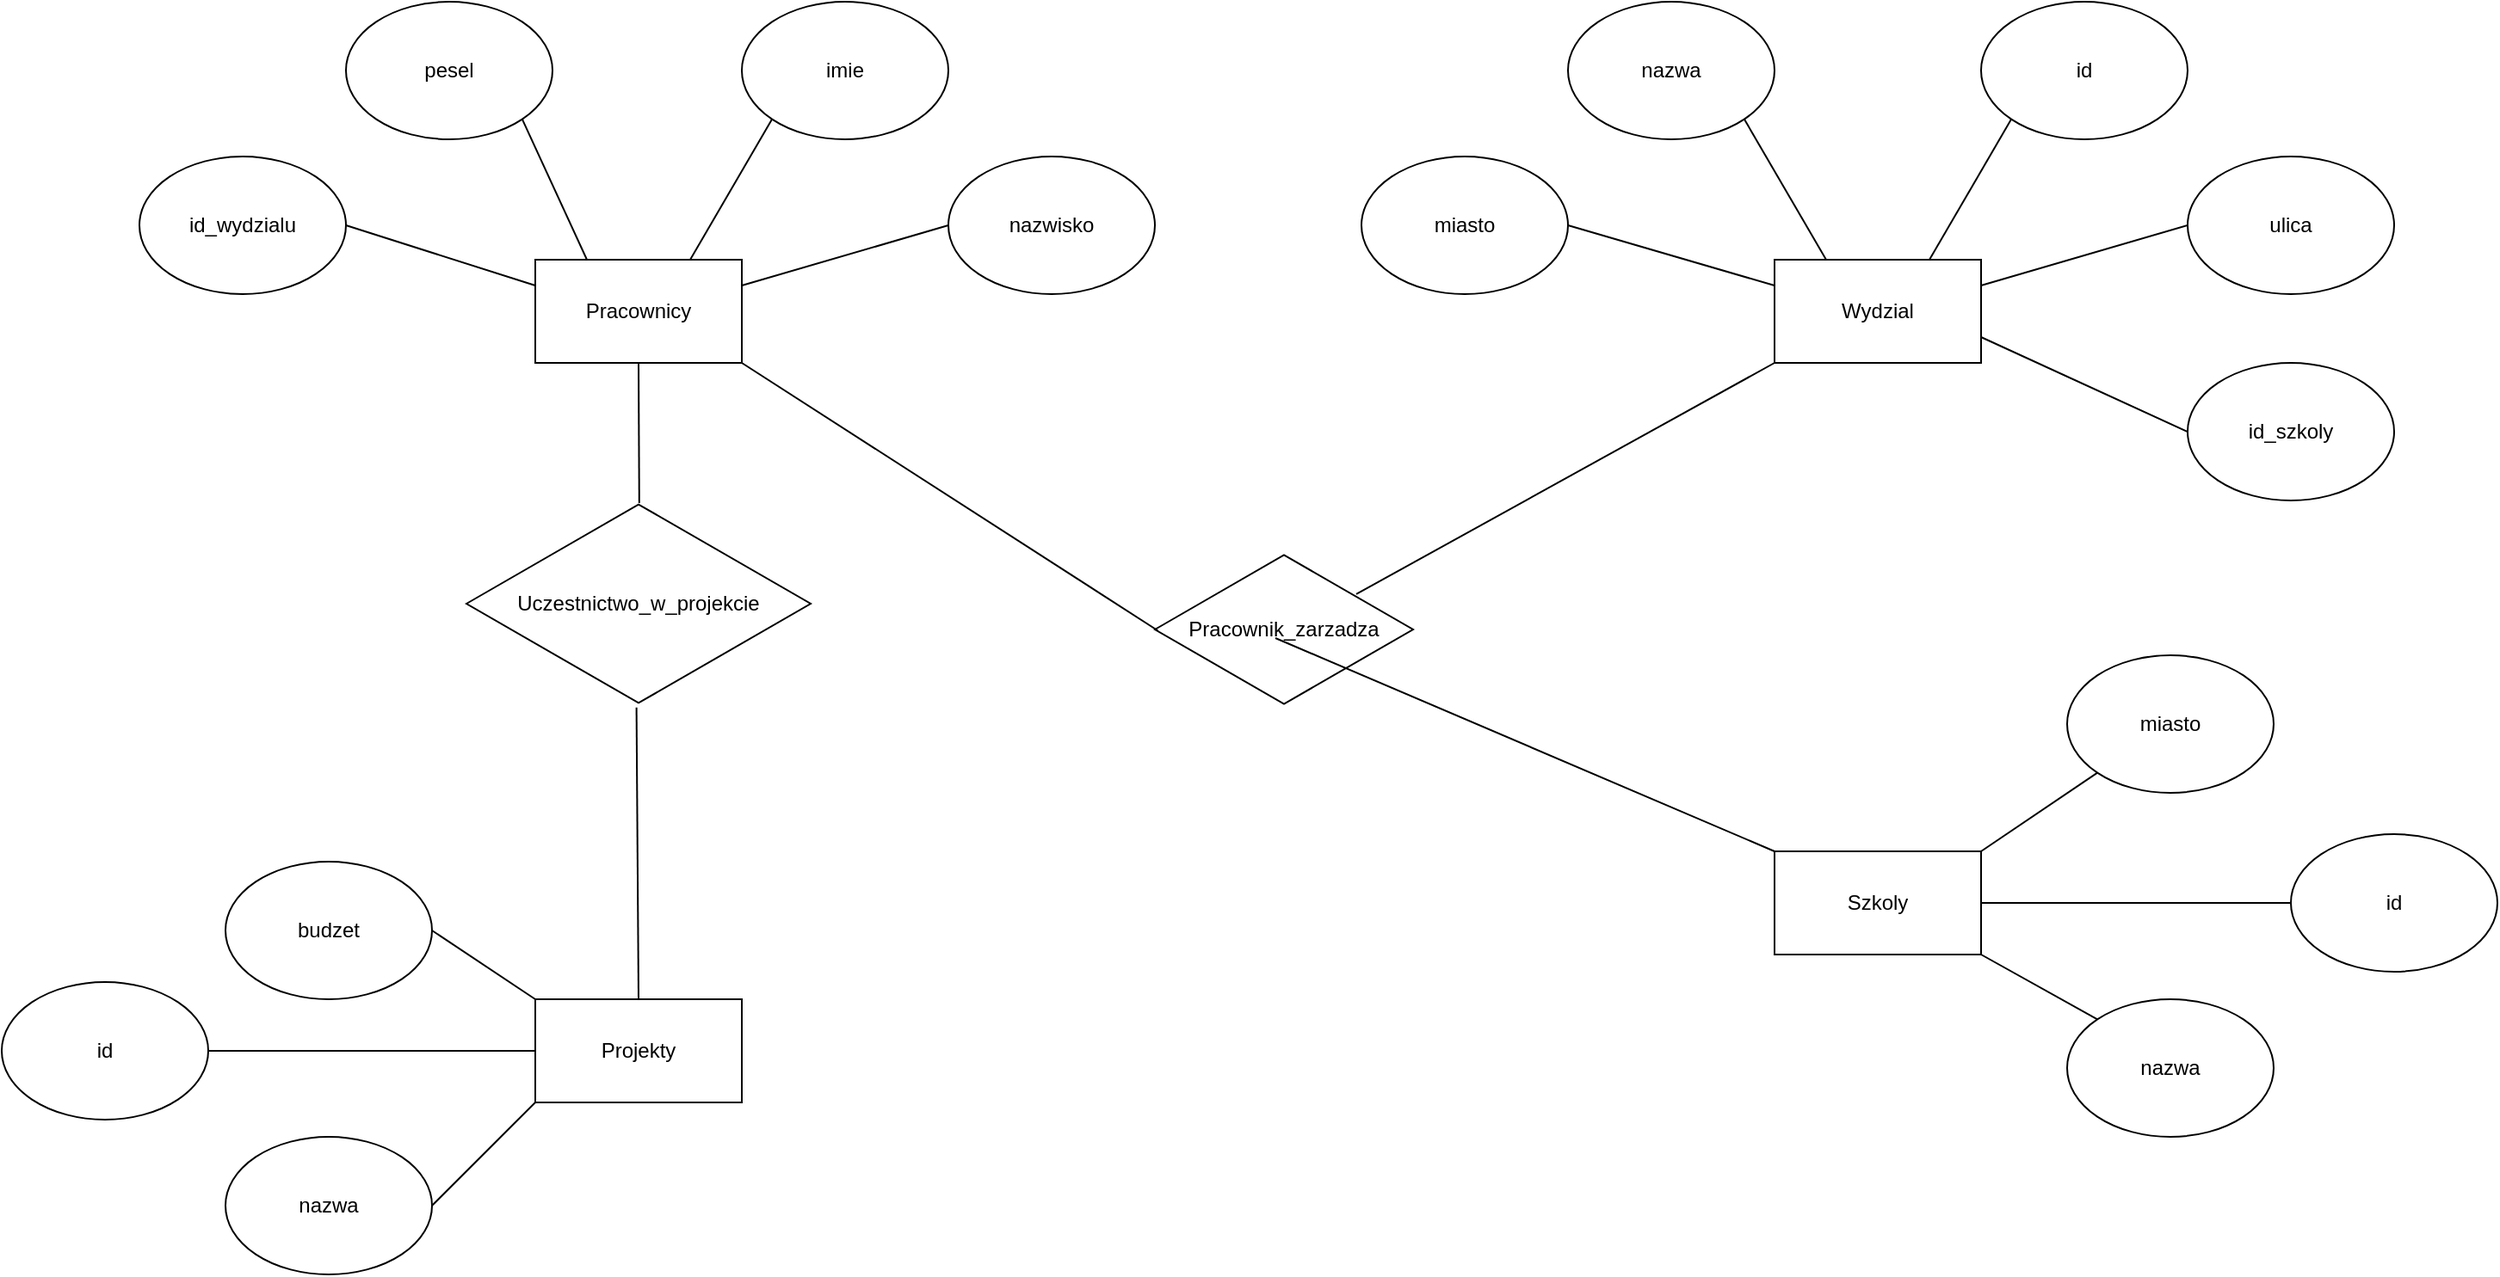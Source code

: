 <mxfile version="24.7.17">
  <diagram name="Strona-1" id="F5jWTiKt9q87XYjb5o2e">
    <mxGraphModel dx="2466" dy="942" grid="1" gridSize="10" guides="1" tooltips="1" connect="1" arrows="1" fold="1" page="1" pageScale="1" pageWidth="827" pageHeight="1169" math="0" shadow="0">
      <root>
        <mxCell id="0" />
        <mxCell id="1" parent="0" />
        <mxCell id="0DBAb4zutxslMaXPoEHi-1" value="Pracownicy" style="rounded=0;whiteSpace=wrap;html=1;" vertex="1" parent="1">
          <mxGeometry x="130" y="180" width="120" height="60" as="geometry" />
        </mxCell>
        <mxCell id="0DBAb4zutxslMaXPoEHi-2" value="pesel" style="ellipse;whiteSpace=wrap;html=1;" vertex="1" parent="1">
          <mxGeometry x="20" y="30" width="120" height="80" as="geometry" />
        </mxCell>
        <mxCell id="0DBAb4zutxslMaXPoEHi-3" value="" style="endArrow=none;html=1;rounded=0;entryX=1;entryY=1;entryDx=0;entryDy=0;exitX=0.25;exitY=0;exitDx=0;exitDy=0;" edge="1" parent="1" source="0DBAb4zutxslMaXPoEHi-1" target="0DBAb4zutxslMaXPoEHi-2">
          <mxGeometry width="50" height="50" relative="1" as="geometry">
            <mxPoint x="390" y="340" as="sourcePoint" />
            <mxPoint x="440" y="290" as="targetPoint" />
          </mxGeometry>
        </mxCell>
        <mxCell id="0DBAb4zutxslMaXPoEHi-4" value="imie" style="ellipse;whiteSpace=wrap;html=1;" vertex="1" parent="1">
          <mxGeometry x="250" y="30" width="120" height="80" as="geometry" />
        </mxCell>
        <mxCell id="0DBAb4zutxslMaXPoEHi-5" value="" style="endArrow=none;html=1;rounded=0;entryX=0;entryY=1;entryDx=0;entryDy=0;exitX=0.75;exitY=0;exitDx=0;exitDy=0;" edge="1" parent="1" source="0DBAb4zutxslMaXPoEHi-1" target="0DBAb4zutxslMaXPoEHi-4">
          <mxGeometry width="50" height="50" relative="1" as="geometry">
            <mxPoint x="390" y="340" as="sourcePoint" />
            <mxPoint x="440" y="290" as="targetPoint" />
          </mxGeometry>
        </mxCell>
        <mxCell id="0DBAb4zutxslMaXPoEHi-6" value="" style="endArrow=none;html=1;rounded=0;entryX=0;entryY=0.5;entryDx=0;entryDy=0;exitX=1;exitY=0.25;exitDx=0;exitDy=0;" edge="1" parent="1" source="0DBAb4zutxslMaXPoEHi-1" target="0DBAb4zutxslMaXPoEHi-7">
          <mxGeometry width="50" height="50" relative="1" as="geometry">
            <mxPoint x="260" y="240" as="sourcePoint" />
            <mxPoint x="308" y="158" as="targetPoint" />
          </mxGeometry>
        </mxCell>
        <mxCell id="0DBAb4zutxslMaXPoEHi-7" value="nazwisko" style="ellipse;whiteSpace=wrap;html=1;" vertex="1" parent="1">
          <mxGeometry x="370" y="120" width="120" height="80" as="geometry" />
        </mxCell>
        <mxCell id="0DBAb4zutxslMaXPoEHi-9" value="id_wydzialu" style="ellipse;whiteSpace=wrap;html=1;" vertex="1" parent="1">
          <mxGeometry x="-100" y="120" width="120" height="80" as="geometry" />
        </mxCell>
        <mxCell id="0DBAb4zutxslMaXPoEHi-10" value="" style="endArrow=none;html=1;rounded=0;entryX=1;entryY=0.5;entryDx=0;entryDy=0;exitX=0;exitY=0.25;exitDx=0;exitDy=0;" edge="1" parent="1" source="0DBAb4zutxslMaXPoEHi-1" target="0DBAb4zutxslMaXPoEHi-9">
          <mxGeometry width="50" height="50" relative="1" as="geometry">
            <mxPoint x="390" y="340" as="sourcePoint" />
            <mxPoint x="440" y="290" as="targetPoint" />
          </mxGeometry>
        </mxCell>
        <mxCell id="0DBAb4zutxslMaXPoEHi-11" value="Wydzial" style="rounded=0;whiteSpace=wrap;html=1;" vertex="1" parent="1">
          <mxGeometry x="850" y="180" width="120" height="60" as="geometry" />
        </mxCell>
        <mxCell id="0DBAb4zutxslMaXPoEHi-15" value="nazwa" style="ellipse;whiteSpace=wrap;html=1;" vertex="1" parent="1">
          <mxGeometry x="730" y="30" width="120" height="80" as="geometry" />
        </mxCell>
        <mxCell id="0DBAb4zutxslMaXPoEHi-16" value="id" style="ellipse;whiteSpace=wrap;html=1;" vertex="1" parent="1">
          <mxGeometry x="970" y="30" width="120" height="80" as="geometry" />
        </mxCell>
        <mxCell id="0DBAb4zutxslMaXPoEHi-17" value="ulica" style="ellipse;whiteSpace=wrap;html=1;" vertex="1" parent="1">
          <mxGeometry x="1090" y="120" width="120" height="80" as="geometry" />
        </mxCell>
        <mxCell id="0DBAb4zutxslMaXPoEHi-18" value="miasto" style="ellipse;whiteSpace=wrap;html=1;" vertex="1" parent="1">
          <mxGeometry x="610" y="120" width="120" height="80" as="geometry" />
        </mxCell>
        <mxCell id="0DBAb4zutxslMaXPoEHi-19" value="" style="endArrow=none;html=1;rounded=0;entryX=0;entryY=0.5;entryDx=0;entryDy=0;exitX=1;exitY=0.25;exitDx=0;exitDy=0;" edge="1" parent="1" source="0DBAb4zutxslMaXPoEHi-11" target="0DBAb4zutxslMaXPoEHi-17">
          <mxGeometry width="50" height="50" relative="1" as="geometry">
            <mxPoint x="550" y="240" as="sourcePoint" />
            <mxPoint x="600" y="190" as="targetPoint" />
          </mxGeometry>
        </mxCell>
        <mxCell id="0DBAb4zutxslMaXPoEHi-20" value="" style="endArrow=none;html=1;rounded=0;entryX=1;entryY=0.5;entryDx=0;entryDy=0;exitX=0;exitY=0.25;exitDx=0;exitDy=0;" edge="1" parent="1" source="0DBAb4zutxslMaXPoEHi-11" target="0DBAb4zutxslMaXPoEHi-18">
          <mxGeometry width="50" height="50" relative="1" as="geometry">
            <mxPoint x="550" y="240" as="sourcePoint" />
            <mxPoint x="600" y="190" as="targetPoint" />
          </mxGeometry>
        </mxCell>
        <mxCell id="0DBAb4zutxslMaXPoEHi-21" value="" style="endArrow=none;html=1;rounded=0;entryX=0;entryY=1;entryDx=0;entryDy=0;exitX=0.75;exitY=0;exitDx=0;exitDy=0;" edge="1" parent="1" source="0DBAb4zutxslMaXPoEHi-11" target="0DBAb4zutxslMaXPoEHi-16">
          <mxGeometry width="50" height="50" relative="1" as="geometry">
            <mxPoint x="550" y="240" as="sourcePoint" />
            <mxPoint x="600" y="190" as="targetPoint" />
          </mxGeometry>
        </mxCell>
        <mxCell id="0DBAb4zutxslMaXPoEHi-22" value="" style="endArrow=none;html=1;rounded=0;entryX=1;entryY=1;entryDx=0;entryDy=0;exitX=0.25;exitY=0;exitDx=0;exitDy=0;" edge="1" parent="1" source="0DBAb4zutxslMaXPoEHi-11" target="0DBAb4zutxslMaXPoEHi-15">
          <mxGeometry width="50" height="50" relative="1" as="geometry">
            <mxPoint x="550" y="240" as="sourcePoint" />
            <mxPoint x="600" y="190" as="targetPoint" />
          </mxGeometry>
        </mxCell>
        <mxCell id="0DBAb4zutxslMaXPoEHi-24" value="id_szkoly" style="ellipse;whiteSpace=wrap;html=1;" vertex="1" parent="1">
          <mxGeometry x="1090" y="240" width="120" height="80" as="geometry" />
        </mxCell>
        <mxCell id="0DBAb4zutxslMaXPoEHi-25" value="" style="endArrow=none;html=1;rounded=0;entryX=0;entryY=0.5;entryDx=0;entryDy=0;exitX=1;exitY=0.75;exitDx=0;exitDy=0;" edge="1" parent="1" source="0DBAb4zutxslMaXPoEHi-11" target="0DBAb4zutxslMaXPoEHi-24">
          <mxGeometry width="50" height="50" relative="1" as="geometry">
            <mxPoint x="590" y="340" as="sourcePoint" />
            <mxPoint x="640" y="290" as="targetPoint" />
          </mxGeometry>
        </mxCell>
        <mxCell id="0DBAb4zutxslMaXPoEHi-41" value="Uczestnictwo_w_pr&lt;span style=&quot;background-color: initial;&quot;&gt;ojekcie&lt;/span&gt;" style="html=1;whiteSpace=wrap;aspect=fixed;shape=isoRectangle;" vertex="1" parent="1">
          <mxGeometry x="90" y="320" width="200" height="120" as="geometry" />
        </mxCell>
        <mxCell id="0DBAb4zutxslMaXPoEHi-50" value="Szkoly" style="rounded=0;whiteSpace=wrap;html=1;" vertex="1" parent="1">
          <mxGeometry x="850" y="524" width="120" height="60" as="geometry" />
        </mxCell>
        <mxCell id="0DBAb4zutxslMaXPoEHi-51" value="id" style="ellipse;whiteSpace=wrap;html=1;" vertex="1" parent="1">
          <mxGeometry x="1150" y="514" width="120" height="80" as="geometry" />
        </mxCell>
        <mxCell id="0DBAb4zutxslMaXPoEHi-52" value="miasto" style="ellipse;whiteSpace=wrap;html=1;" vertex="1" parent="1">
          <mxGeometry x="1020" y="410" width="120" height="80" as="geometry" />
        </mxCell>
        <mxCell id="0DBAb4zutxslMaXPoEHi-53" value="nazwa" style="ellipse;whiteSpace=wrap;html=1;" vertex="1" parent="1">
          <mxGeometry x="1020" y="610" width="120" height="80" as="geometry" />
        </mxCell>
        <mxCell id="0DBAb4zutxslMaXPoEHi-65" value="" style="endArrow=none;html=1;rounded=0;entryX=0.5;entryY=0;entryDx=0;entryDy=0;exitX=0.494;exitY=1.003;exitDx=0;exitDy=0;exitPerimeter=0;" edge="1" parent="1" source="0DBAb4zutxslMaXPoEHi-41" target="0DBAb4zutxslMaXPoEHi-73">
          <mxGeometry width="50" height="50" relative="1" as="geometry">
            <mxPoint x="630" y="570" as="sourcePoint" />
            <mxPoint x="-110" y="600" as="targetPoint" />
          </mxGeometry>
        </mxCell>
        <mxCell id="0DBAb4zutxslMaXPoEHi-73" value="Projekty" style="rounded=0;whiteSpace=wrap;html=1;" vertex="1" parent="1">
          <mxGeometry x="130" y="610" width="120" height="60" as="geometry" />
        </mxCell>
        <mxCell id="0DBAb4zutxslMaXPoEHi-79" value="" style="endArrow=none;html=1;rounded=0;entryX=1;entryY=0.5;entryDx=0;entryDy=0;exitX=0;exitY=1;exitDx=0;exitDy=0;" edge="1" parent="1" source="0DBAb4zutxslMaXPoEHi-73" target="0DBAb4zutxslMaXPoEHi-81">
          <mxGeometry width="50" height="50" relative="1" as="geometry">
            <mxPoint x="-130" y="640" as="sourcePoint" />
            <mxPoint x="370.0" y="710" as="targetPoint" />
          </mxGeometry>
        </mxCell>
        <mxCell id="0DBAb4zutxslMaXPoEHi-80" value="" style="endArrow=none;html=1;rounded=0;entryX=0.5;entryY=1;entryDx=0;entryDy=0;exitX=0.502;exitY=0.013;exitDx=0;exitDy=0;exitPerimeter=0;" edge="1" parent="1" source="0DBAb4zutxslMaXPoEHi-41" target="0DBAb4zutxslMaXPoEHi-1">
          <mxGeometry width="50" height="50" relative="1" as="geometry">
            <mxPoint x="240" y="310" as="sourcePoint" />
            <mxPoint x="240" y="400" as="targetPoint" />
          </mxGeometry>
        </mxCell>
        <mxCell id="0DBAb4zutxslMaXPoEHi-81" value="nazwa" style="ellipse;whiteSpace=wrap;html=1;" vertex="1" parent="1">
          <mxGeometry x="-50" y="690" width="120" height="80" as="geometry" />
        </mxCell>
        <mxCell id="0DBAb4zutxslMaXPoEHi-82" value="budzet" style="ellipse;whiteSpace=wrap;html=1;" vertex="1" parent="1">
          <mxGeometry x="-50" y="530" width="120" height="80" as="geometry" />
        </mxCell>
        <mxCell id="0DBAb4zutxslMaXPoEHi-84" value="id" style="ellipse;whiteSpace=wrap;html=1;" vertex="1" parent="1">
          <mxGeometry x="-180" y="600" width="120" height="80" as="geometry" />
        </mxCell>
        <mxCell id="0DBAb4zutxslMaXPoEHi-85" value="" style="endArrow=none;html=1;rounded=0;entryX=1;entryY=0.5;entryDx=0;entryDy=0;exitX=0;exitY=0;exitDx=0;exitDy=0;" edge="1" parent="1" source="0DBAb4zutxslMaXPoEHi-73" target="0DBAb4zutxslMaXPoEHi-82">
          <mxGeometry width="50" height="50" relative="1" as="geometry">
            <mxPoint x="130" y="584" as="sourcePoint" />
            <mxPoint x="-100" y="624" as="targetPoint" />
          </mxGeometry>
        </mxCell>
        <mxCell id="0DBAb4zutxslMaXPoEHi-86" value="" style="endArrow=none;html=1;rounded=0;entryX=1;entryY=0.5;entryDx=0;entryDy=0;exitX=0;exitY=0.5;exitDx=0;exitDy=0;" edge="1" parent="1" source="0DBAb4zutxslMaXPoEHi-73" target="0DBAb4zutxslMaXPoEHi-84">
          <mxGeometry width="50" height="50" relative="1" as="geometry">
            <mxPoint x="150" y="690" as="sourcePoint" />
            <mxPoint x="-80" y="730" as="targetPoint" />
          </mxGeometry>
        </mxCell>
        <mxCell id="0DBAb4zutxslMaXPoEHi-87" value="Pracownik_zarzadza" style="html=1;whiteSpace=wrap;aspect=fixed;shape=isoRectangle;" vertex="1" parent="1">
          <mxGeometry x="490" y="350" width="150" height="90" as="geometry" />
        </mxCell>
        <mxCell id="0DBAb4zutxslMaXPoEHi-88" value="" style="endArrow=none;html=1;rounded=0;entryX=1;entryY=1;entryDx=0;entryDy=0;exitX=0.011;exitY=0.507;exitDx=0;exitDy=0;exitPerimeter=0;" edge="1" parent="1" source="0DBAb4zutxslMaXPoEHi-87" target="0DBAb4zutxslMaXPoEHi-1">
          <mxGeometry width="50" height="50" relative="1" as="geometry">
            <mxPoint x="510" y="450" as="sourcePoint" />
            <mxPoint x="560" y="400" as="targetPoint" />
          </mxGeometry>
        </mxCell>
        <mxCell id="0DBAb4zutxslMaXPoEHi-89" value="" style="endArrow=none;html=1;rounded=0;entryX=0;entryY=1;entryDx=0;entryDy=0;exitX=0.78;exitY=0.272;exitDx=0;exitDy=0;exitPerimeter=0;" edge="1" parent="1" source="0DBAb4zutxslMaXPoEHi-87" target="0DBAb4zutxslMaXPoEHi-11">
          <mxGeometry width="50" height="50" relative="1" as="geometry">
            <mxPoint x="510" y="450" as="sourcePoint" />
            <mxPoint x="560" y="400" as="targetPoint" />
          </mxGeometry>
        </mxCell>
        <mxCell id="0DBAb4zutxslMaXPoEHi-90" value="" style="endArrow=none;html=1;rounded=0;exitX=0;exitY=0;exitDx=0;exitDy=0;" edge="1" parent="1" source="0DBAb4zutxslMaXPoEHi-50">
          <mxGeometry width="50" height="50" relative="1" as="geometry">
            <mxPoint x="890" y="560" as="sourcePoint" />
            <mxPoint x="560" y="400" as="targetPoint" />
          </mxGeometry>
        </mxCell>
        <mxCell id="0DBAb4zutxslMaXPoEHi-91" value="" style="endArrow=none;html=1;rounded=0;exitX=0;exitY=1;exitDx=0;exitDy=0;entryX=1;entryY=0;entryDx=0;entryDy=0;" edge="1" parent="1" source="0DBAb4zutxslMaXPoEHi-52" target="0DBAb4zutxslMaXPoEHi-50">
          <mxGeometry width="50" height="50" relative="1" as="geometry">
            <mxPoint x="510" y="450" as="sourcePoint" />
            <mxPoint x="560" y="400" as="targetPoint" />
          </mxGeometry>
        </mxCell>
        <mxCell id="0DBAb4zutxslMaXPoEHi-92" value="" style="endArrow=none;html=1;rounded=0;exitX=1;exitY=1;exitDx=0;exitDy=0;entryX=0;entryY=0;entryDx=0;entryDy=0;" edge="1" parent="1" source="0DBAb4zutxslMaXPoEHi-50" target="0DBAb4zutxslMaXPoEHi-53">
          <mxGeometry width="50" height="50" relative="1" as="geometry">
            <mxPoint x="1048" y="488" as="sourcePoint" />
            <mxPoint x="980" y="534" as="targetPoint" />
          </mxGeometry>
        </mxCell>
        <mxCell id="0DBAb4zutxslMaXPoEHi-93" value="" style="endArrow=none;html=1;rounded=0;exitX=0;exitY=0.5;exitDx=0;exitDy=0;entryX=1;entryY=0.5;entryDx=0;entryDy=0;" edge="1" parent="1" source="0DBAb4zutxslMaXPoEHi-51" target="0DBAb4zutxslMaXPoEHi-50">
          <mxGeometry width="50" height="50" relative="1" as="geometry">
            <mxPoint x="1058" y="498" as="sourcePoint" />
            <mxPoint x="990" y="544" as="targetPoint" />
          </mxGeometry>
        </mxCell>
      </root>
    </mxGraphModel>
  </diagram>
</mxfile>
